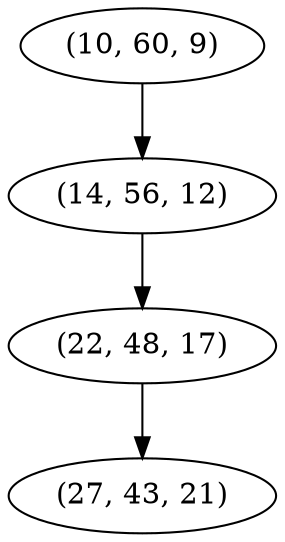 digraph tree {
    "(10, 60, 9)";
    "(14, 56, 12)";
    "(22, 48, 17)";
    "(27, 43, 21)";
    "(10, 60, 9)" -> "(14, 56, 12)";
    "(14, 56, 12)" -> "(22, 48, 17)";
    "(22, 48, 17)" -> "(27, 43, 21)";
}
